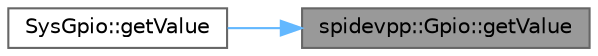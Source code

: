 digraph "spidevpp::Gpio::getValue"
{
 // LATEX_PDF_SIZE
  bgcolor="transparent";
  edge [fontname=Helvetica,fontsize=10,labelfontname=Helvetica,labelfontsize=10];
  node [fontname=Helvetica,fontsize=10,shape=box,height=0.2,width=0.4];
  rankdir="RL";
  Node1 [label="spidevpp::Gpio::getValue",height=0.2,width=0.4,color="gray40", fillcolor="grey60", style="filled", fontcolor="black",tooltip=" "];
  Node1 -> Node2 [dir="back",color="steelblue1",style="solid"];
  Node2 [label="SysGpio::getValue",height=0.2,width=0.4,color="grey40", fillcolor="white", style="filled",URL="$class_sys_gpio.html#a71909fb86a71f59b4263f39121dbe16b",tooltip=" "];
}
